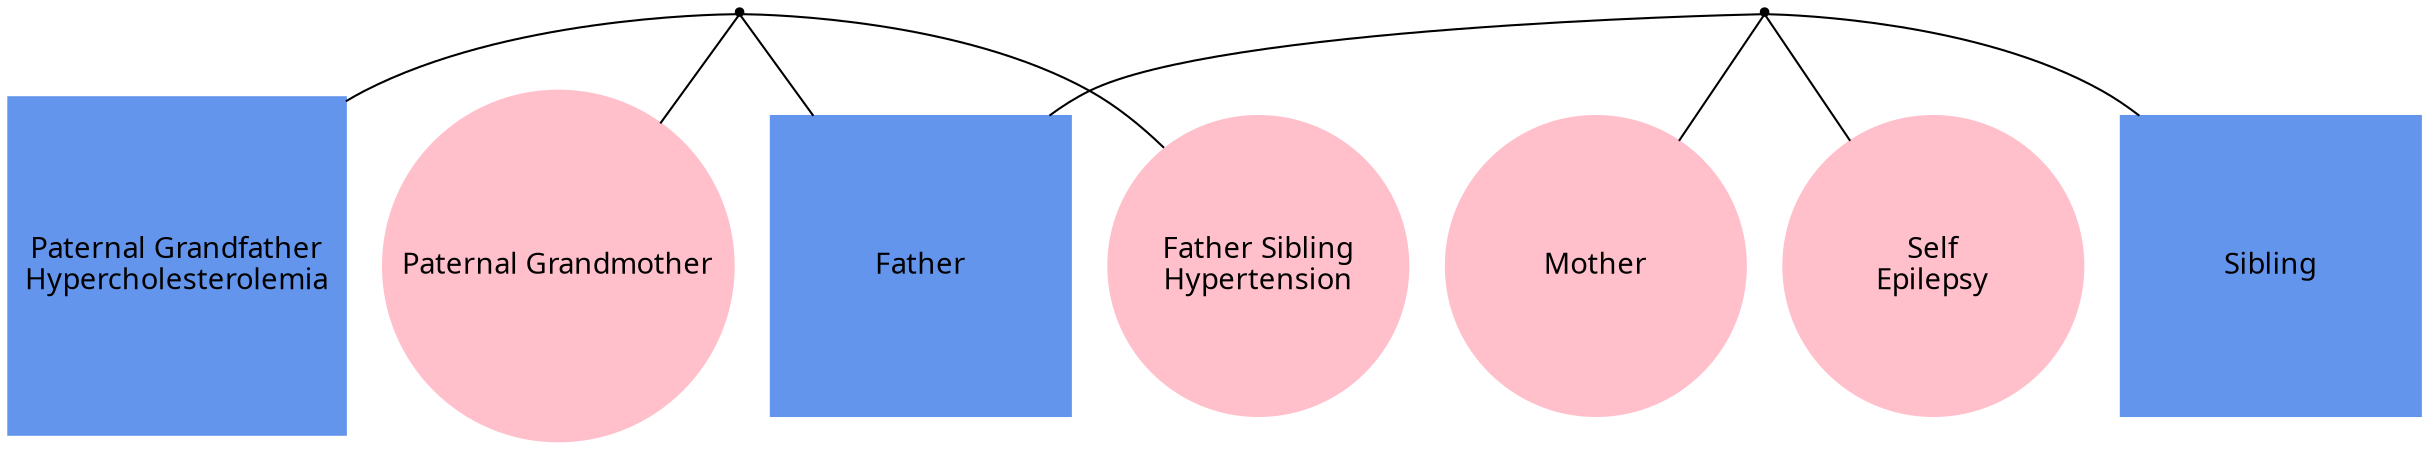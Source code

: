 
graph f19 {
ordering=out;

"Self\nEpilepsy" [fontname="helvetica:bold", width=2, shape=oval, style=filled, regular=1, color="pink"];
"Sibling" [fontname="helvetica:bold", width=2, shape=box, style=filled, regular=1, color="cornflowerblue"];
"Mother" [fontname="helvetica:bold", width=2, shape=oval, style=filled, regular=1, color="pink"];
"Father" [fontname="helvetica:bold", width=2, shape=box, style=filled, regular=1, color="cornflowerblue"];
"Father Sibling\nHypertension" [fontname="helvetica:bold", width=2, shape=oval, style=filled, regular=1, color="pink"];
"Paternal Grandmother" [fontname="helvetica:bold", width=2, shape=oval, style=filled, regular=1, color="pink"];
"Paternal Grandfather\nHypercholesterolemia" [fontname="helvetica:bold", width=2, shape=box, style=filled, regular=1, color="cornflowerblue"];

"father+mother" [shape=point];
"paternalgrandfather+paternalgrandmother" [shape=point];

"Father" -- "father+mother" -- "Mother";
"Paternal Grandfather\nHypercholesterolemia" -- "paternalgrandfather+paternalgrandmother" -- "Paternal Grandmother";

"father+mother" -- "Self\nEpilepsy";
"father+mother" -- "Sibling";
"paternalgrandfather+paternalgrandmother" -- "Father";
"paternalgrandfather+paternalgrandmother" -- "Father Sibling\nHypertension";

{rank=same; "Paternal Grandmother" "Paternal Grandfather\nHypercholesterolemia"}
{rank=same; "Mother" "Father" "Father Sibling\nHypertension"}
{rank=same; "Self\nEpilepsy" "Sibling"}
}
    